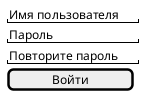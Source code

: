 @startuml
salt
{
    "Имя пользователя"
    "Пароль          "
    "Повторите пароль"
    [Войти          ]
}
@enduml